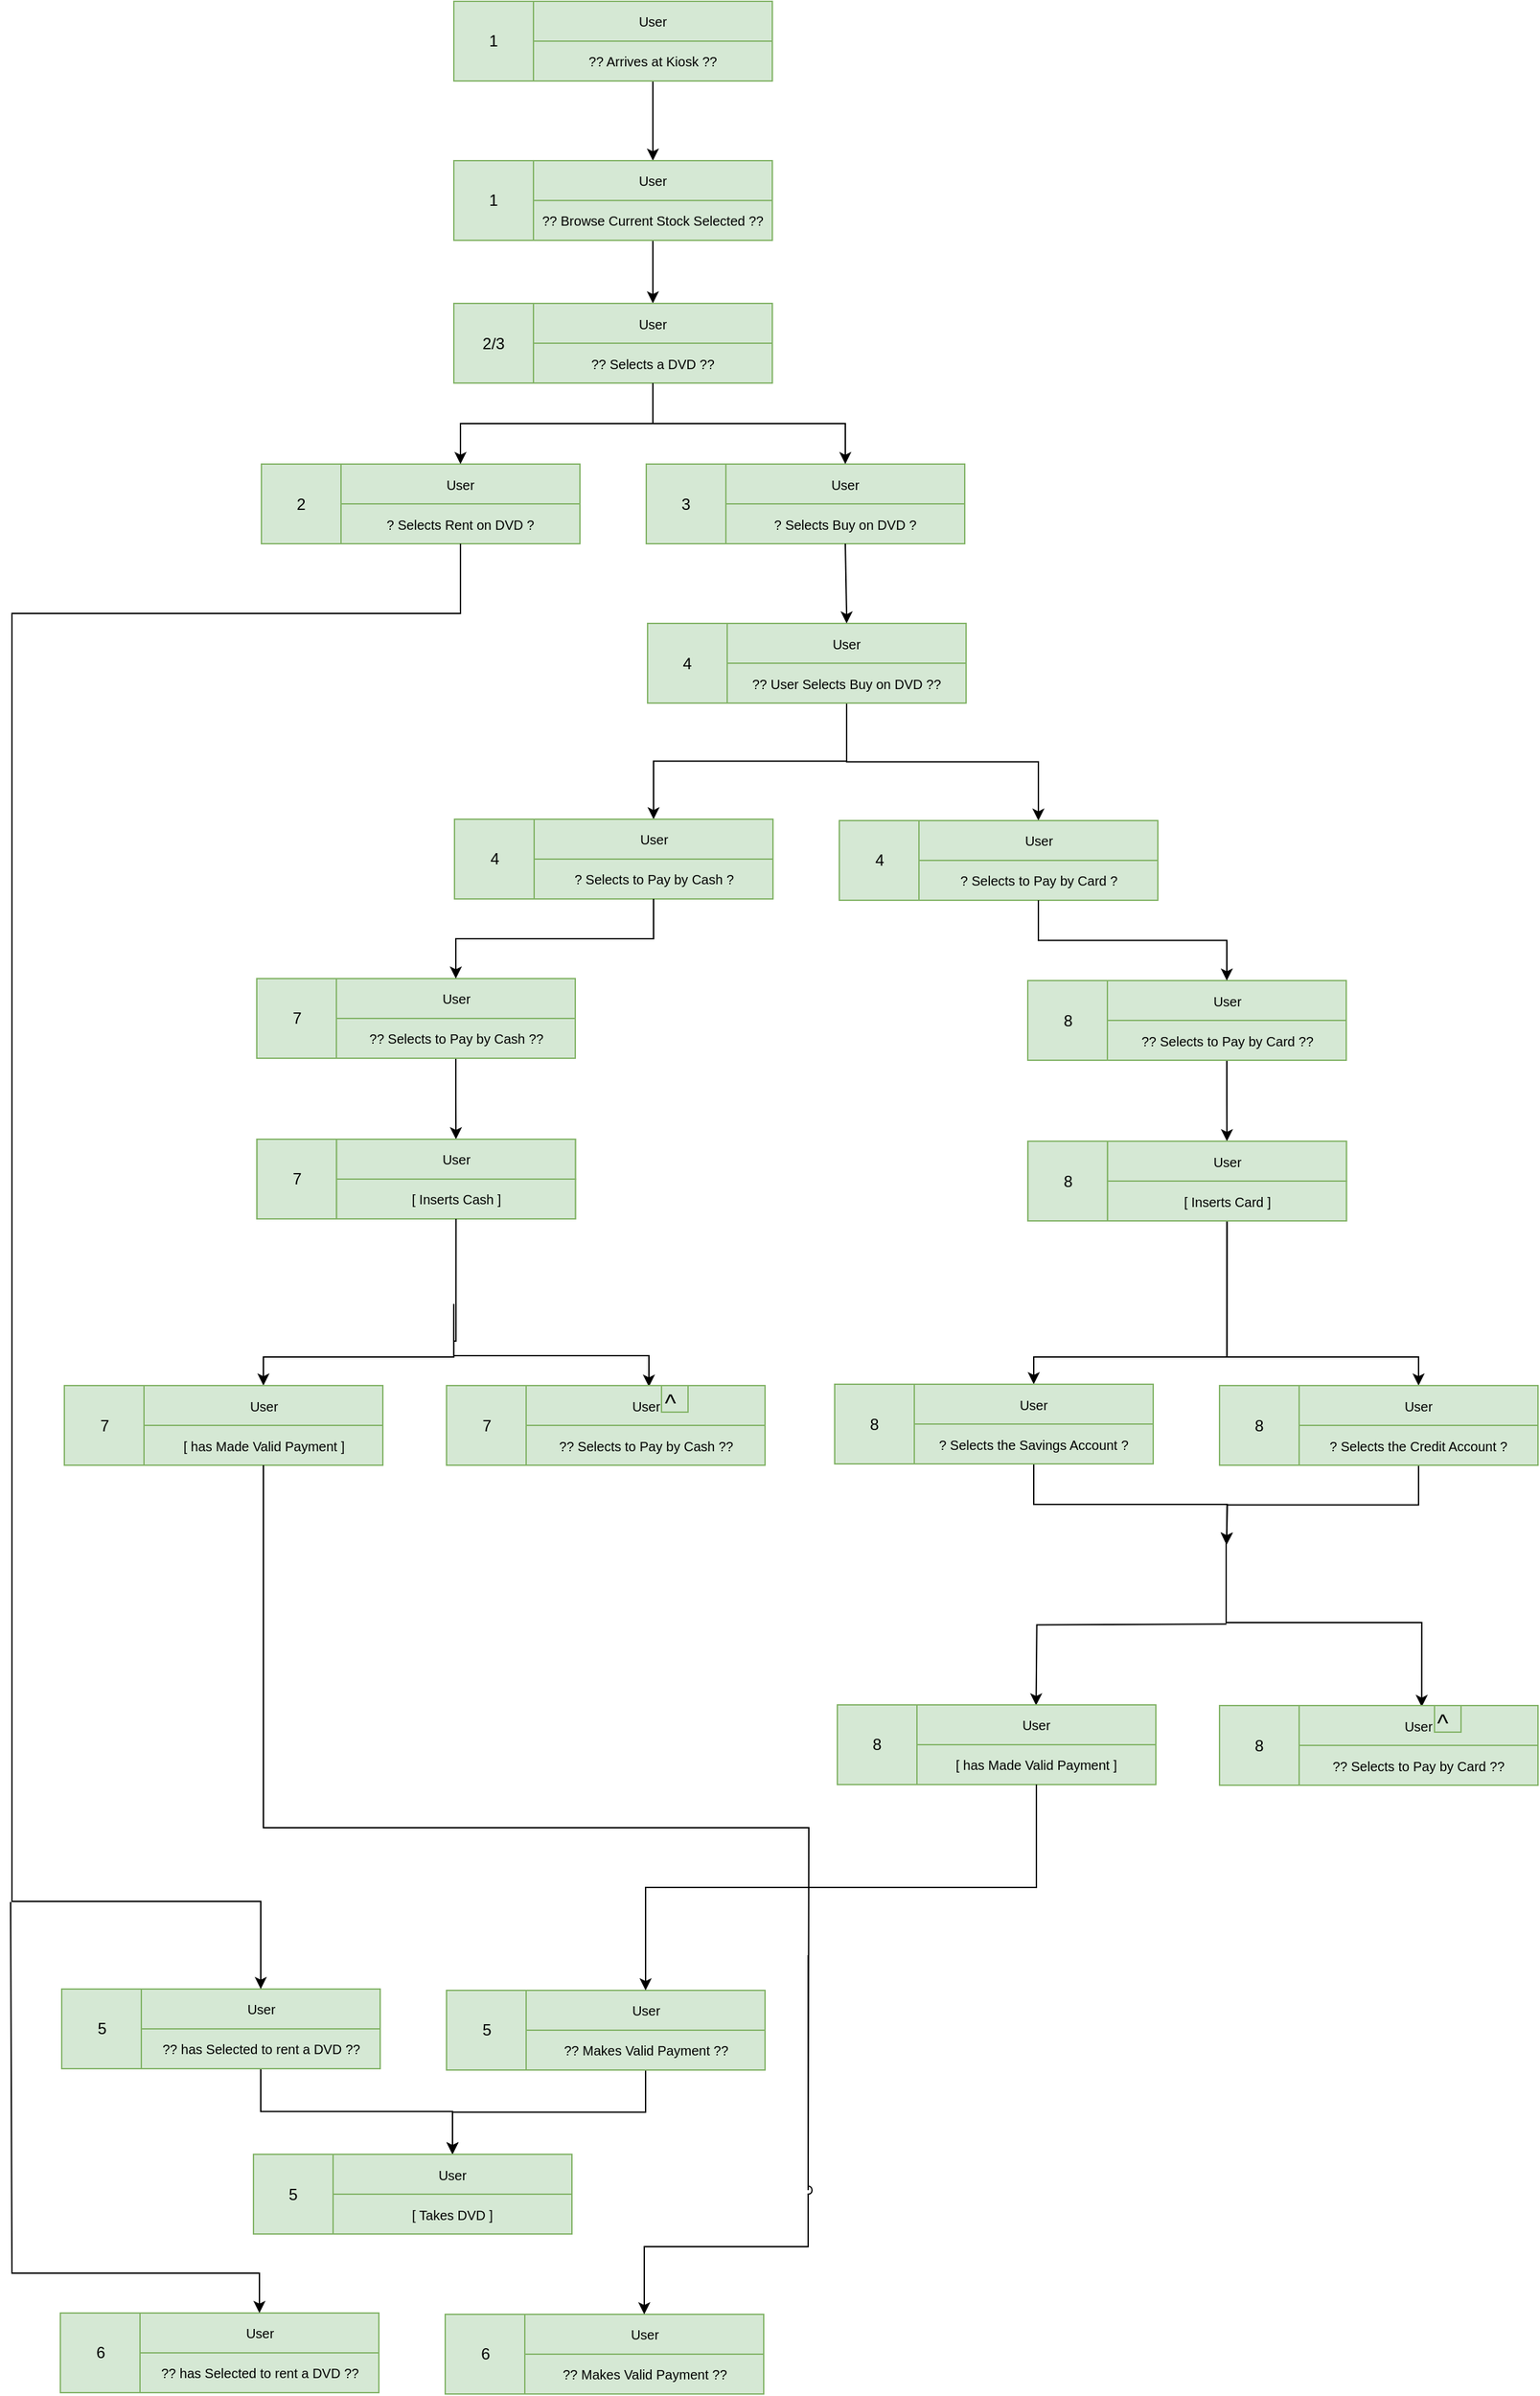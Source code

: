 <mxfile version="11.1.4" type="device"><diagram id="VW8h7AR9d6UCQnMIyFME" name="Page-1"><mxGraphModel dx="3197" dy="1245" grid="1" gridSize="10" guides="1" tooltips="1" connect="1" arrows="1" fold="1" page="1" pageScale="1" pageWidth="827" pageHeight="1169" math="0" shadow="0"><root><mxCell id="0"/><mxCell id="1" parent="0"/><mxCell id="rNA3uLsN9g1m54qxnN43-1" value="" style="rounded=0;whiteSpace=wrap;html=1;fillColor=#d5e8d4;strokeColor=#82b366;" parent="1" vertex="1"><mxGeometry x="293" y="59" width="240" height="60" as="geometry"/></mxCell><mxCell id="rNA3uLsN9g1m54qxnN43-2" value="1&lt;span style=&quot;font-family: &amp;#34;helvetica&amp;#34; , &amp;#34;arial&amp;#34; , sans-serif ; font-size: 0px ; white-space: nowrap&quot;&gt;%3CmxGraphModel%3E%3Croot%3E%3CmxCell%20id%3D%220%22%2F%3E%3CmxCell%20id%3D%221%22%20parent%3D%220%22%2F%3E%3CmxCell%20id%3D%222%22%20value%3D%22%22%20style%3D%22rounded%3D0%3BwhiteSpace%3Dwrap%3Bhtml%3D1%3B%22%20vertex%3D%221%22%20parent%3D%221%22%3E%3CmxGeometry%20x%3D%22140%22%20y%3D%22110%22%20width%3D%22180%22%20height%3D%2230%22%20as%3D%22geometry%22%2F%3E%3C%2FmxCell%3E%3C%2Froot%3E%3C%2FmxGraphModel%3E&lt;/span&gt;" style="rounded=0;whiteSpace=wrap;html=1;fillColor=#d5e8d4;strokeColor=#82b366;" parent="1" vertex="1"><mxGeometry x="293" y="59" width="60" height="60" as="geometry"/></mxCell><mxCell id="rNA3uLsN9g1m54qxnN43-3" value="User" style="rounded=0;whiteSpace=wrap;html=1;fontSize=10;fillColor=#d5e8d4;strokeColor=#82b366;" parent="1" vertex="1"><mxGeometry x="353" y="59" width="180" height="30" as="geometry"/></mxCell><mxCell id="rNA3uLsN9g1m54qxnN43-13" style="edgeStyle=orthogonalEdgeStyle;rounded=0;orthogonalLoop=1;jettySize=auto;html=1;exitX=0.5;exitY=1;exitDx=0;exitDy=0;entryX=0.5;entryY=0;entryDx=0;entryDy=0;fontSize=10;strokeColor=#000000;" parent="1" source="rNA3uLsN9g1m54qxnN43-4" target="rNA3uLsN9g1m54qxnN43-7" edge="1"><mxGeometry relative="1" as="geometry"/></mxCell><mxCell id="rNA3uLsN9g1m54qxnN43-4" value="?? Arrives at Kiosk ??" style="rounded=0;whiteSpace=wrap;html=1;fontSize=10;fillColor=#d5e8d4;strokeColor=#82b366;" parent="1" vertex="1"><mxGeometry x="353" y="89" width="180" height="30" as="geometry"/></mxCell><mxCell id="rNA3uLsN9g1m54qxnN43-5" value="" style="rounded=0;whiteSpace=wrap;html=1;fillColor=#d5e8d4;strokeColor=#82b366;" parent="1" vertex="1"><mxGeometry x="293" y="179" width="240" height="60" as="geometry"/></mxCell><mxCell id="rNA3uLsN9g1m54qxnN43-6" value="1&lt;span style=&quot;font-family: &amp;#34;helvetica&amp;#34; , &amp;#34;arial&amp;#34; , sans-serif ; font-size: 0px ; white-space: nowrap&quot;&gt;%3CmxGraphModel%3E%3Croot%3E%3CmxCell%20id%3D%220%22%2F%3E%3CmxCell%20id%3D%221%22%20parent%3D%220%22%2F%3E%3CmxCell%20id%3D%222%22%20value%3D%22%22%20style%3D%22rounded%3D0%3BwhiteSpace%3Dwrap%3Bhtml%3D1%3B%22%20vertex%3D%221%22%20parent%3D%221%22%3E%3CmxGeometry%20x%3D%22140%22%20y%3D%22110%22%20width%3D%22180%22%20height%3D%2230%22%20as%3D%22geometry%22%2F%3E%3C%2FmxCell%3E%3C%2Froot%3E%3C%2FmxGraphModel%3E&lt;/span&gt;" style="rounded=0;whiteSpace=wrap;html=1;fillColor=#d5e8d4;strokeColor=#82b366;" parent="1" vertex="1"><mxGeometry x="293" y="179" width="60" height="60" as="geometry"/></mxCell><mxCell id="rNA3uLsN9g1m54qxnN43-7" value="User" style="rounded=0;whiteSpace=wrap;html=1;fontSize=10;fillColor=#d5e8d4;strokeColor=#82b366;" parent="1" vertex="1"><mxGeometry x="353" y="179" width="180" height="30" as="geometry"/></mxCell><mxCell id="rNA3uLsN9g1m54qxnN43-14" style="edgeStyle=orthogonalEdgeStyle;rounded=0;orthogonalLoop=1;jettySize=auto;html=1;exitX=0.5;exitY=1;exitDx=0;exitDy=0;fontSize=10;strokeColor=#000000;entryX=0.5;entryY=0;entryDx=0;entryDy=0;" parent="1" source="rNA3uLsN9g1m54qxnN43-8" target="ObKCHX8aBYEaE3utjzhv-3" edge="1"><mxGeometry relative="1" as="geometry"><mxPoint x="443.429" y="299" as="targetPoint"/></mxGeometry></mxCell><mxCell id="rNA3uLsN9g1m54qxnN43-8" value="?? Browse Current Stock Selected ??" style="rounded=0;whiteSpace=wrap;html=1;fontSize=10;fillColor=#d5e8d4;strokeColor=#82b366;" parent="1" vertex="1"><mxGeometry x="353" y="209" width="180" height="30" as="geometry"/></mxCell><mxCell id="ObKCHX8aBYEaE3utjzhv-1" value="" style="rounded=0;whiteSpace=wrap;html=1;fillColor=#d5e8d4;strokeColor=#82b366;" parent="1" vertex="1"><mxGeometry x="293" y="286.5" width="240" height="60" as="geometry"/></mxCell><mxCell id="ObKCHX8aBYEaE3utjzhv-2" value="2/3" style="rounded=0;whiteSpace=wrap;html=1;fillColor=#d5e8d4;strokeColor=#82b366;" parent="1" vertex="1"><mxGeometry x="293" y="286.5" width="60" height="60" as="geometry"/></mxCell><mxCell id="ObKCHX8aBYEaE3utjzhv-3" value="User" style="rounded=0;whiteSpace=wrap;html=1;fontSize=10;fillColor=#d5e8d4;strokeColor=#82b366;" parent="1" vertex="1"><mxGeometry x="353" y="286.5" width="180" height="30" as="geometry"/></mxCell><mxCell id="ObKCHX8aBYEaE3utjzhv-5" value="?? Selects a DVD ??" style="rounded=0;whiteSpace=wrap;html=1;fontSize=10;fillColor=#d5e8d4;strokeColor=#82b366;" parent="1" vertex="1"><mxGeometry x="353" y="316.5" width="180" height="30" as="geometry"/></mxCell><mxCell id="ObKCHX8aBYEaE3utjzhv-6" value="" style="rounded=0;whiteSpace=wrap;html=1;fillColor=#d5e8d4;strokeColor=#82b366;" parent="1" vertex="1"><mxGeometry x="148" y="407.5" width="240" height="60" as="geometry"/></mxCell><mxCell id="ObKCHX8aBYEaE3utjzhv-7" value="2" style="rounded=0;whiteSpace=wrap;html=1;fillColor=#d5e8d4;strokeColor=#82b366;" parent="1" vertex="1"><mxGeometry x="148" y="407.5" width="60" height="60" as="geometry"/></mxCell><mxCell id="ObKCHX8aBYEaE3utjzhv-8" value="User" style="rounded=0;whiteSpace=wrap;html=1;fontSize=10;fillColor=#d5e8d4;strokeColor=#82b366;" parent="1" vertex="1"><mxGeometry x="208" y="407.5" width="180" height="30" as="geometry"/></mxCell><mxCell id="ObKCHX8aBYEaE3utjzhv-9" value="? Selects Rent on DVD ?" style="rounded=0;whiteSpace=wrap;html=1;fontSize=10;fillColor=#d5e8d4;strokeColor=#82b366;" parent="1" vertex="1"><mxGeometry x="208" y="437.5" width="180" height="30" as="geometry"/></mxCell><mxCell id="ObKCHX8aBYEaE3utjzhv-21" value="" style="rounded=0;whiteSpace=wrap;html=1;fillColor=#d5e8d4;strokeColor=#82b366;" parent="1" vertex="1"><mxGeometry x="438" y="407.5" width="240" height="60" as="geometry"/></mxCell><mxCell id="ObKCHX8aBYEaE3utjzhv-22" value="3" style="rounded=0;whiteSpace=wrap;html=1;fillColor=#d5e8d4;strokeColor=#82b366;" parent="1" vertex="1"><mxGeometry x="438" y="407.5" width="60" height="60" as="geometry"/></mxCell><mxCell id="ObKCHX8aBYEaE3utjzhv-23" value="User" style="rounded=0;whiteSpace=wrap;html=1;fontSize=10;fillColor=#d5e8d4;strokeColor=#82b366;" parent="1" vertex="1"><mxGeometry x="498" y="407.5" width="180" height="30" as="geometry"/></mxCell><mxCell id="ObKCHX8aBYEaE3utjzhv-24" value="? Selects Buy on DVD ?" style="rounded=0;whiteSpace=wrap;html=1;fontSize=10;fillColor=#d5e8d4;strokeColor=#82b366;" parent="1" vertex="1"><mxGeometry x="498" y="437.5" width="180" height="30" as="geometry"/></mxCell><mxCell id="ObKCHX8aBYEaE3utjzhv-32" style="edgeStyle=orthogonalEdgeStyle;rounded=0;jumpStyle=arc;orthogonalLoop=1;jettySize=auto;html=1;exitX=0.5;exitY=1;exitDx=0;exitDy=0;entryX=0.5;entryY=0;entryDx=0;entryDy=0;fillColor=#1ba1e2;strokeColor=#000000;" parent="1" source="ObKCHX8aBYEaE3utjzhv-5" target="ObKCHX8aBYEaE3utjzhv-23" edge="1"><mxGeometry relative="1" as="geometry"><mxPoint x="453.138" y="116.293" as="sourcePoint"/><mxPoint x="453.138" y="176.293" as="targetPoint"/></mxGeometry></mxCell><mxCell id="ObKCHX8aBYEaE3utjzhv-33" style="edgeStyle=orthogonalEdgeStyle;rounded=0;jumpStyle=arc;orthogonalLoop=1;jettySize=auto;html=1;exitX=0.5;exitY=1;exitDx=0;exitDy=0;entryX=0.5;entryY=0;entryDx=0;entryDy=0;fillColor=#1ba1e2;strokeColor=#000000;" parent="1" source="ObKCHX8aBYEaE3utjzhv-5" target="ObKCHX8aBYEaE3utjzhv-8" edge="1"><mxGeometry relative="1" as="geometry"><mxPoint x="453.138" y="356.293" as="sourcePoint"/><mxPoint x="597.966" y="417.672" as="targetPoint"/></mxGeometry></mxCell><mxCell id="ObKCHX8aBYEaE3utjzhv-39" style="edgeStyle=orthogonalEdgeStyle;rounded=0;orthogonalLoop=1;jettySize=auto;html=1;exitX=0.5;exitY=1;exitDx=0;exitDy=0;entryX=0.5;entryY=0;entryDx=0;entryDy=0;fontSize=10;fillColor=#d5e8d4;strokeColor=#000000;" parent="1" source="ObKCHX8aBYEaE3utjzhv-46" target="ObKCHX8aBYEaE3utjzhv-49" edge="1"><mxGeometry relative="1" as="geometry"><mxPoint x="588.235" y="707.324" as="sourcePoint"/></mxGeometry></mxCell><mxCell id="ObKCHX8aBYEaE3utjzhv-40" style="edgeStyle=orthogonalEdgeStyle;rounded=0;orthogonalLoop=1;jettySize=auto;html=1;exitX=0.5;exitY=1;exitDx=0;exitDy=0;entryX=0.5;entryY=0;entryDx=0;entryDy=0;fontSize=10;fillColor=#d5e8d4;strokeColor=#000000;" parent="1" source="ObKCHX8aBYEaE3utjzhv-46" target="ObKCHX8aBYEaE3utjzhv-53" edge="1"><mxGeometry relative="1" as="geometry"><mxPoint x="588.235" y="707.324" as="sourcePoint"/></mxGeometry></mxCell><mxCell id="ObKCHX8aBYEaE3utjzhv-42" value="" style="rounded=0;whiteSpace=wrap;html=1;fillColor=#d5e8d4;strokeColor=#82b366;" parent="1" vertex="1"><mxGeometry x="439" y="527.517" width="240" height="60" as="geometry"/></mxCell><mxCell id="ObKCHX8aBYEaE3utjzhv-43" value="4" style="rounded=0;whiteSpace=wrap;html=1;fillColor=#d5e8d4;strokeColor=#82b366;" parent="1" vertex="1"><mxGeometry x="439" y="527.517" width="60" height="60" as="geometry"/></mxCell><mxCell id="ObKCHX8aBYEaE3utjzhv-44" value="User" style="rounded=0;whiteSpace=wrap;html=1;fontSize=10;fillColor=#d5e8d4;strokeColor=#82b366;" parent="1" vertex="1"><mxGeometry x="499" y="527.517" width="180" height="30" as="geometry"/></mxCell><mxCell id="ObKCHX8aBYEaE3utjzhv-46" value="?? User Selects Buy on DVD ??" style="rounded=0;whiteSpace=wrap;html=1;fontSize=10;fillColor=#d5e8d4;strokeColor=#82b366;" parent="1" vertex="1"><mxGeometry x="499" y="557.517" width="180" height="30" as="geometry"/></mxCell><mxCell id="ObKCHX8aBYEaE3utjzhv-47" value="" style="rounded=0;whiteSpace=wrap;html=1;fillColor=#d5e8d4;strokeColor=#82b366;" parent="1" vertex="1"><mxGeometry x="293.5" y="675.017" width="240" height="60" as="geometry"/></mxCell><mxCell id="ObKCHX8aBYEaE3utjzhv-48" value="4" style="rounded=0;whiteSpace=wrap;html=1;fillColor=#d5e8d4;strokeColor=#82b366;" parent="1" vertex="1"><mxGeometry x="293.5" y="675.017" width="60" height="60" as="geometry"/></mxCell><mxCell id="ObKCHX8aBYEaE3utjzhv-49" value="User" style="rounded=0;whiteSpace=wrap;html=1;fontSize=10;fillColor=#d5e8d4;strokeColor=#82b366;" parent="1" vertex="1"><mxGeometry x="353.5" y="675.017" width="180" height="30" as="geometry"/></mxCell><mxCell id="ObKCHX8aBYEaE3utjzhv-50" value="? Selects to Pay by Cash ?" style="rounded=0;whiteSpace=wrap;html=1;fontSize=10;fillColor=#d5e8d4;strokeColor=#82b366;" parent="1" vertex="1"><mxGeometry x="353.5" y="705.017" width="180" height="30" as="geometry"/></mxCell><mxCell id="ObKCHX8aBYEaE3utjzhv-51" value="" style="rounded=0;whiteSpace=wrap;html=1;fillColor=#d5e8d4;strokeColor=#82b366;" parent="1" vertex="1"><mxGeometry x="583.5" y="676.017" width="240" height="60" as="geometry"/></mxCell><mxCell id="ObKCHX8aBYEaE3utjzhv-52" value="4" style="rounded=0;whiteSpace=wrap;html=1;fillColor=#d5e8d4;strokeColor=#82b366;" parent="1" vertex="1"><mxGeometry x="583.5" y="676.017" width="60" height="60" as="geometry"/></mxCell><mxCell id="ObKCHX8aBYEaE3utjzhv-53" value="User" style="rounded=0;whiteSpace=wrap;html=1;fontSize=10;fillColor=#d5e8d4;strokeColor=#82b366;" parent="1" vertex="1"><mxGeometry x="643.5" y="676.017" width="180" height="30" as="geometry"/></mxCell><mxCell id="ObKCHX8aBYEaE3utjzhv-54" value="? Selects to Pay by Card ?" style="rounded=0;whiteSpace=wrap;html=1;fontSize=10;fillColor=#d5e8d4;strokeColor=#82b366;" parent="1" vertex="1"><mxGeometry x="643.5" y="706.017" width="180" height="30" as="geometry"/></mxCell><mxCell id="ObKCHX8aBYEaE3utjzhv-55" value="" style="rounded=0;whiteSpace=wrap;html=1;fillColor=#d5e8d4;strokeColor=#82b366;" parent="1" vertex="1"><mxGeometry x="144.5" y="795" width="240" height="60" as="geometry"/></mxCell><mxCell id="ObKCHX8aBYEaE3utjzhv-56" value="7" style="rounded=0;whiteSpace=wrap;html=1;fillColor=#d5e8d4;strokeColor=#82b366;" parent="1" vertex="1"><mxGeometry x="144.5" y="795" width="60" height="60" as="geometry"/></mxCell><mxCell id="ObKCHX8aBYEaE3utjzhv-57" value="User" style="rounded=0;whiteSpace=wrap;html=1;fontSize=10;fillColor=#d5e8d4;strokeColor=#82b366;" parent="1" vertex="1"><mxGeometry x="204.5" y="795" width="180" height="30" as="geometry"/></mxCell><mxCell id="ObKCHX8aBYEaE3utjzhv-58" style="edgeStyle=orthogonalEdgeStyle;rounded=0;orthogonalLoop=1;jettySize=auto;html=1;exitX=0.5;exitY=1;exitDx=0;exitDy=0;fontSize=10;fillColor=#f8cecc;strokeColor=#000000;" parent="1" source="ObKCHX8aBYEaE3utjzhv-59" target="ObKCHX8aBYEaE3utjzhv-62" edge="1"><mxGeometry relative="1" as="geometry"/></mxCell><mxCell id="ObKCHX8aBYEaE3utjzhv-59" value="?? Selects to Pay by Cash ??" style="rounded=0;whiteSpace=wrap;html=1;fontSize=10;fillColor=#d5e8d4;strokeColor=#82b366;" parent="1" vertex="1"><mxGeometry x="204.5" y="825" width="180" height="30" as="geometry"/></mxCell><mxCell id="ObKCHX8aBYEaE3utjzhv-60" value="" style="rounded=0;whiteSpace=wrap;html=1;fillColor=#d5e8d4;strokeColor=#82b366;" parent="1" vertex="1"><mxGeometry x="144.643" y="916" width="240" height="60" as="geometry"/></mxCell><mxCell id="ObKCHX8aBYEaE3utjzhv-61" value="7" style="rounded=0;whiteSpace=wrap;html=1;fillColor=#d5e8d4;strokeColor=#82b366;" parent="1" vertex="1"><mxGeometry x="144.643" y="916" width="60" height="60" as="geometry"/></mxCell><mxCell id="ObKCHX8aBYEaE3utjzhv-62" value="User" style="rounded=0;whiteSpace=wrap;html=1;fontSize=10;fillColor=#d5e8d4;strokeColor=#82b366;" parent="1" vertex="1"><mxGeometry x="204.643" y="916" width="180" height="30" as="geometry"/></mxCell><mxCell id="ObKCHX8aBYEaE3utjzhv-64" value="[ Inserts Cash ]" style="rounded=0;whiteSpace=wrap;html=1;fontSize=10;fillColor=#d5e8d4;strokeColor=#82b366;" parent="1" vertex="1"><mxGeometry x="204.643" y="946" width="180" height="30" as="geometry"/></mxCell><mxCell id="ObKCHX8aBYEaE3utjzhv-68" style="edgeStyle=orthogonalEdgeStyle;rounded=0;orthogonalLoop=1;jettySize=auto;html=1;exitX=0.5;exitY=1;exitDx=0;exitDy=0;entryX=0.5;entryY=0;entryDx=0;entryDy=0;fontSize=10;fillColor=#f8cecc;strokeColor=#000000;" parent="1" edge="1"><mxGeometry relative="1" as="geometry"><mxPoint x="292.941" y="1040" as="sourcePoint"/><mxPoint x="440" y="1102.353" as="targetPoint"/><Array as="points"><mxPoint x="293" y="1079"/><mxPoint x="440" y="1079"/></Array></mxGeometry></mxCell><mxCell id="ObKCHX8aBYEaE3utjzhv-69" style="edgeStyle=orthogonalEdgeStyle;rounded=0;orthogonalLoop=1;jettySize=auto;html=1;exitX=0.5;exitY=1;exitDx=0;exitDy=0;fontSize=10;fillColor=#f8cecc;strokeColor=#000000;entryX=0.5;entryY=0;entryDx=0;entryDy=0;" parent="1" source="ObKCHX8aBYEaE3utjzhv-64" target="ObKCHX8aBYEaE3utjzhv-93" edge="1"><mxGeometry relative="1" as="geometry"><mxPoint x="292.941" y="1188.5" as="sourcePoint"/><mxPoint x="110" y="1160" as="targetPoint"/><Array as="points"><mxPoint x="295" y="1068"/><mxPoint x="293" y="1068"/><mxPoint x="293" y="1080"/><mxPoint x="150" y="1080"/></Array></mxGeometry></mxCell><mxCell id="ObKCHX8aBYEaE3utjzhv-81" value="" style="rounded=0;whiteSpace=wrap;html=1;fillColor=#d5e8d4;strokeColor=#82b366;" parent="1" vertex="1"><mxGeometry x="287.5" y="1101.5" width="240" height="60" as="geometry"/></mxCell><mxCell id="ObKCHX8aBYEaE3utjzhv-82" value="7" style="rounded=0;whiteSpace=wrap;html=1;fillColor=#d5e8d4;strokeColor=#82b366;" parent="1" vertex="1"><mxGeometry x="287.5" y="1101.5" width="60" height="60" as="geometry"/></mxCell><mxCell id="ObKCHX8aBYEaE3utjzhv-83" value="User" style="rounded=0;whiteSpace=wrap;html=1;fontSize=10;fillColor=#d5e8d4;strokeColor=#82b366;" parent="1" vertex="1"><mxGeometry x="347.5" y="1101.5" width="180" height="30" as="geometry"/></mxCell><mxCell id="ObKCHX8aBYEaE3utjzhv-84" value="?? Selects to Pay by Cash ??" style="rounded=0;whiteSpace=wrap;html=1;fontSize=10;fillColor=#d5e8d4;strokeColor=#82b366;" parent="1" vertex="1"><mxGeometry x="347.5" y="1131.5" width="180" height="30" as="geometry"/></mxCell><mxCell id="ObKCHX8aBYEaE3utjzhv-90" value="&lt;font style=&quot;font-size: 18px&quot;&gt;^&lt;/font&gt;" style="text;html=1;resizable=0;points=[];autosize=1;align=left;verticalAlign=top;spacingTop=-4;fontSize=10;fillColor=#d5e8d4;strokeColor=#82b366;" parent="1" vertex="1"><mxGeometry x="449.5" y="1101.5" width="20" height="20" as="geometry"/></mxCell><mxCell id="ObKCHX8aBYEaE3utjzhv-91" value="" style="rounded=0;whiteSpace=wrap;html=1;fillColor=#d5e8d4;strokeColor=#82b366;" parent="1" vertex="1"><mxGeometry x="-0.5" y="1101.5" width="240" height="60" as="geometry"/></mxCell><mxCell id="ObKCHX8aBYEaE3utjzhv-92" value="7" style="rounded=0;whiteSpace=wrap;html=1;fillColor=#d5e8d4;strokeColor=#82b366;" parent="1" vertex="1"><mxGeometry x="-0.5" y="1101.5" width="60" height="60" as="geometry"/></mxCell><mxCell id="ObKCHX8aBYEaE3utjzhv-93" value="User" style="rounded=0;whiteSpace=wrap;html=1;fontSize=10;fillColor=#d5e8d4;strokeColor=#82b366;" parent="1" vertex="1"><mxGeometry x="59.5" y="1101.5" width="180" height="30" as="geometry"/></mxCell><mxCell id="ObKCHX8aBYEaE3utjzhv-94" value="[ has Made Valid Payment ]" style="rounded=0;whiteSpace=wrap;html=1;fontSize=10;fillColor=#d5e8d4;strokeColor=#82b366;" parent="1" vertex="1"><mxGeometry x="59.5" y="1131.5" width="180" height="30" as="geometry"/></mxCell><mxCell id="ObKCHX8aBYEaE3utjzhv-98" style="edgeStyle=orthogonalEdgeStyle;rounded=0;orthogonalLoop=1;jettySize=auto;html=1;exitX=0.5;exitY=1;exitDx=0;exitDy=0;entryX=0.5;entryY=0;entryDx=0;entryDy=0;fontSize=10;fillColor=#e1d5e7;strokeColor=#000000;" parent="1" source="ObKCHX8aBYEaE3utjzhv-120" target="ObKCHX8aBYEaE3utjzhv-108" edge="1"><mxGeometry relative="1" as="geometry"><mxPoint x="875.294" y="1188.5" as="sourcePoint"/><Array as="points"><mxPoint x="876" y="1080"/><mxPoint x="730" y="1080"/></Array></mxGeometry></mxCell><mxCell id="ObKCHX8aBYEaE3utjzhv-99" style="edgeStyle=orthogonalEdgeStyle;rounded=0;orthogonalLoop=1;jettySize=auto;html=1;exitX=0.5;exitY=1;exitDx=0;exitDy=0;entryX=0.5;entryY=0;entryDx=0;entryDy=0;fontSize=10;fillColor=#e1d5e7;strokeColor=#000000;" parent="1" source="ObKCHX8aBYEaE3utjzhv-120" target="ObKCHX8aBYEaE3utjzhv-113" edge="1"><mxGeometry relative="1" as="geometry"><mxPoint x="875.294" y="1188.5" as="sourcePoint"/><Array as="points"><mxPoint x="875" y="978"/><mxPoint x="875" y="1080"/><mxPoint x="1020" y="1080"/></Array></mxGeometry></mxCell><mxCell id="ObKCHX8aBYEaE3utjzhv-101" value="" style="rounded=0;whiteSpace=wrap;html=1;fillColor=#d5e8d4;strokeColor=#82b366;" parent="1" vertex="1"><mxGeometry x="725.5" y="796.5" width="240" height="60" as="geometry"/></mxCell><mxCell id="ObKCHX8aBYEaE3utjzhv-102" value="8" style="rounded=0;whiteSpace=wrap;html=1;fillColor=#d5e8d4;strokeColor=#82b366;" parent="1" vertex="1"><mxGeometry x="725.5" y="796.5" width="60" height="60" as="geometry"/></mxCell><mxCell id="ObKCHX8aBYEaE3utjzhv-103" value="User" style="rounded=0;whiteSpace=wrap;html=1;fontSize=10;fillColor=#d5e8d4;strokeColor=#82b366;" parent="1" vertex="1"><mxGeometry x="785.5" y="796.5" width="180" height="30" as="geometry"/></mxCell><mxCell id="ObKCHX8aBYEaE3utjzhv-104" style="edgeStyle=orthogonalEdgeStyle;rounded=0;orthogonalLoop=1;jettySize=auto;html=1;exitX=0.5;exitY=1;exitDx=0;exitDy=0;fontSize=10;fillColor=#e1d5e7;strokeColor=#000000;" parent="1" source="ObKCHX8aBYEaE3utjzhv-105" target="ObKCHX8aBYEaE3utjzhv-118" edge="1"><mxGeometry relative="1" as="geometry"/></mxCell><mxCell id="ObKCHX8aBYEaE3utjzhv-105" value="?? Selects to Pay by Card ??" style="rounded=0;whiteSpace=wrap;html=1;fontSize=10;fillColor=#d5e8d4;strokeColor=#82b366;" parent="1" vertex="1"><mxGeometry x="785.5" y="826.5" width="180" height="30" as="geometry"/></mxCell><mxCell id="ObKCHX8aBYEaE3utjzhv-106" value="" style="rounded=0;whiteSpace=wrap;html=1;fillColor=#d5e8d4;strokeColor=#82b366;" parent="1" vertex="1"><mxGeometry x="580" y="1100.5" width="240" height="60" as="geometry"/></mxCell><mxCell id="ObKCHX8aBYEaE3utjzhv-107" value="8" style="rounded=0;whiteSpace=wrap;html=1;fillColor=#d5e8d4;strokeColor=#82b366;" parent="1" vertex="1"><mxGeometry x="580" y="1100.5" width="60" height="60" as="geometry"/></mxCell><mxCell id="ObKCHX8aBYEaE3utjzhv-108" value="User" style="rounded=0;whiteSpace=wrap;html=1;fontSize=10;fillColor=#d5e8d4;strokeColor=#82b366;" parent="1" vertex="1"><mxGeometry x="640" y="1100.5" width="180" height="30" as="geometry"/></mxCell><mxCell id="ObKCHX8aBYEaE3utjzhv-109" style="edgeStyle=orthogonalEdgeStyle;rounded=0;orthogonalLoop=1;jettySize=auto;html=1;fontSize=10;fillColor=#e1d5e7;strokeColor=#000000;exitX=0.5;exitY=1;exitDx=0;exitDy=0;" parent="1" source="ObKCHX8aBYEaE3utjzhv-110" edge="1"><mxGeometry relative="1" as="geometry"><mxPoint x="875.294" y="1221.5" as="targetPoint"/></mxGeometry></mxCell><mxCell id="ObKCHX8aBYEaE3utjzhv-110" value="? Selects the Savings Account ?" style="rounded=0;whiteSpace=wrap;html=1;fontSize=10;fillColor=#d5e8d4;strokeColor=#82b366;" parent="1" vertex="1"><mxGeometry x="640" y="1130.5" width="180" height="30" as="geometry"/></mxCell><mxCell id="ObKCHX8aBYEaE3utjzhv-111" value="" style="rounded=0;whiteSpace=wrap;html=1;fillColor=#d5e8d4;strokeColor=#82b366;" parent="1" vertex="1"><mxGeometry x="870" y="1101.5" width="240" height="60" as="geometry"/></mxCell><mxCell id="ObKCHX8aBYEaE3utjzhv-112" value="8" style="rounded=0;whiteSpace=wrap;html=1;fillColor=#d5e8d4;strokeColor=#82b366;" parent="1" vertex="1"><mxGeometry x="870" y="1101.5" width="60" height="60" as="geometry"/></mxCell><mxCell id="ObKCHX8aBYEaE3utjzhv-113" value="User" style="rounded=0;whiteSpace=wrap;html=1;fontSize=10;fillColor=#d5e8d4;strokeColor=#82b366;" parent="1" vertex="1"><mxGeometry x="930" y="1101.5" width="180" height="30" as="geometry"/></mxCell><mxCell id="ObKCHX8aBYEaE3utjzhv-114" style="edgeStyle=orthogonalEdgeStyle;rounded=0;orthogonalLoop=1;jettySize=auto;html=1;entryX=0.5;entryY=0;entryDx=0;entryDy=0;fontSize=10;fillColor=#e1d5e7;strokeColor=#000000;exitX=0.5;exitY=1;exitDx=0;exitDy=0;" parent="1" source="ObKCHX8aBYEaE3utjzhv-115" edge="1"><mxGeometry relative="1" as="geometry"><mxPoint x="875.294" y="1221.176" as="targetPoint"/></mxGeometry></mxCell><mxCell id="ObKCHX8aBYEaE3utjzhv-115" value="? Selects the Credit Account ?" style="rounded=0;whiteSpace=wrap;html=1;fontSize=10;fillColor=#d5e8d4;strokeColor=#82b366;" parent="1" vertex="1"><mxGeometry x="930" y="1131.5" width="180" height="30" as="geometry"/></mxCell><mxCell id="ObKCHX8aBYEaE3utjzhv-116" value="" style="rounded=0;whiteSpace=wrap;html=1;fillColor=#d5e8d4;strokeColor=#82b366;" parent="1" vertex="1"><mxGeometry x="725.643" y="917.5" width="240" height="60" as="geometry"/></mxCell><mxCell id="ObKCHX8aBYEaE3utjzhv-117" value="8" style="rounded=0;whiteSpace=wrap;html=1;fillColor=#d5e8d4;strokeColor=#82b366;" parent="1" vertex="1"><mxGeometry x="725.643" y="917.5" width="60" height="60" as="geometry"/></mxCell><mxCell id="ObKCHX8aBYEaE3utjzhv-118" value="User" style="rounded=0;whiteSpace=wrap;html=1;fontSize=10;fillColor=#d5e8d4;strokeColor=#82b366;" parent="1" vertex="1"><mxGeometry x="785.643" y="917.5" width="180" height="30" as="geometry"/></mxCell><mxCell id="ObKCHX8aBYEaE3utjzhv-120" value="[ Inserts Card ]" style="rounded=0;whiteSpace=wrap;html=1;fontSize=10;fillColor=#d5e8d4;strokeColor=#82b366;" parent="1" vertex="1"><mxGeometry x="785.643" y="947.5" width="180" height="30" as="geometry"/></mxCell><mxCell id="ObKCHX8aBYEaE3utjzhv-124" style="edgeStyle=orthogonalEdgeStyle;rounded=0;orthogonalLoop=1;jettySize=auto;html=1;entryX=0.5;entryY=0;entryDx=0;entryDy=0;fontSize=10;fillColor=#e1d5e7;strokeColor=#000000;" parent="1" edge="1"><mxGeometry relative="1" as="geometry"><mxPoint x="875" y="1219" as="sourcePoint"/><mxPoint x="1022.353" y="1343.529" as="targetPoint"/><Array as="points"><mxPoint x="875" y="1280"/><mxPoint x="1023" y="1280"/></Array></mxGeometry></mxCell><mxCell id="ObKCHX8aBYEaE3utjzhv-125" style="edgeStyle=orthogonalEdgeStyle;rounded=0;orthogonalLoop=1;jettySize=auto;html=1;exitX=0.5;exitY=1;exitDx=0;exitDy=0;entryX=0.5;entryY=0;entryDx=0;entryDy=0;fontSize=10;fillColor=#e1d5e7;strokeColor=#000000;" parent="1" edge="1"><mxGeometry relative="1" as="geometry"><mxPoint x="875.294" y="1281.176" as="sourcePoint"/><mxPoint x="731.765" y="1342.353" as="targetPoint"/></mxGeometry></mxCell><mxCell id="ObKCHX8aBYEaE3utjzhv-137" value="" style="rounded=0;whiteSpace=wrap;html=1;fillColor=#d5e8d4;strokeColor=#82b366;" parent="1" vertex="1"><mxGeometry x="870" y="1342.5" width="240" height="60" as="geometry"/></mxCell><mxCell id="ObKCHX8aBYEaE3utjzhv-138" value="8" style="rounded=0;whiteSpace=wrap;html=1;fillColor=#d5e8d4;strokeColor=#82b366;" parent="1" vertex="1"><mxGeometry x="870" y="1342.5" width="60" height="60" as="geometry"/></mxCell><mxCell id="ObKCHX8aBYEaE3utjzhv-139" value="User" style="rounded=0;whiteSpace=wrap;html=1;fontSize=10;fillColor=#d5e8d4;strokeColor=#82b366;" parent="1" vertex="1"><mxGeometry x="930" y="1342.5" width="180" height="30" as="geometry"/></mxCell><mxCell id="ObKCHX8aBYEaE3utjzhv-140" value="?? Selects to Pay by Card ??" style="rounded=0;whiteSpace=wrap;html=1;fontSize=10;fillColor=#d5e8d4;strokeColor=#82b366;" parent="1" vertex="1"><mxGeometry x="930" y="1372.5" width="180" height="30" as="geometry"/></mxCell><mxCell id="ObKCHX8aBYEaE3utjzhv-141" value="" style="rounded=0;whiteSpace=wrap;html=1;fillColor=#d5e8d4;strokeColor=#82b366;" parent="1" vertex="1"><mxGeometry x="582" y="1342" width="240" height="60" as="geometry"/></mxCell><mxCell id="ObKCHX8aBYEaE3utjzhv-142" value="8" style="rounded=0;whiteSpace=wrap;html=1;fillColor=#d5e8d4;strokeColor=#82b366;" parent="1" vertex="1"><mxGeometry x="582" y="1342" width="60" height="60" as="geometry"/></mxCell><mxCell id="ObKCHX8aBYEaE3utjzhv-143" value="User" style="rounded=0;whiteSpace=wrap;html=1;fontSize=10;fillColor=#d5e8d4;strokeColor=#82b366;" parent="1" vertex="1"><mxGeometry x="642" y="1342" width="180" height="30" as="geometry"/></mxCell><mxCell id="ObKCHX8aBYEaE3utjzhv-144" value="[ has Made Valid Payment ]" style="rounded=0;whiteSpace=wrap;html=1;fontSize=10;fillColor=#d5e8d4;strokeColor=#82b366;" parent="1" vertex="1"><mxGeometry x="642" y="1372" width="180" height="30" as="geometry"/></mxCell><mxCell id="ObKCHX8aBYEaE3utjzhv-145" value="&lt;font style=&quot;font-size: 18px&quot;&gt;^&lt;/font&gt;" style="text;html=1;resizable=0;points=[];autosize=1;align=left;verticalAlign=top;spacingTop=-4;fontSize=10;fillColor=#d5e8d4;strokeColor=#82b366;" parent="1" vertex="1"><mxGeometry x="1032" y="1342.5" width="20" height="20" as="geometry"/></mxCell><mxCell id="ObKCHX8aBYEaE3utjzhv-146" style="edgeStyle=orthogonalEdgeStyle;rounded=0;jumpStyle=arc;orthogonalLoop=1;jettySize=auto;html=1;exitX=0.5;exitY=1;exitDx=0;exitDy=0;entryX=0.5;entryY=0;entryDx=0;entryDy=0;fillColor=#1ba1e2;strokeColor=#000000;" parent="1" source="ObKCHX8aBYEaE3utjzhv-24" target="ObKCHX8aBYEaE3utjzhv-44" edge="1"><mxGeometry relative="1" as="geometry"><mxPoint x="453.138" y="356.293" as="sourcePoint"/><mxPoint x="597.966" y="417.672" as="targetPoint"/></mxGeometry></mxCell><mxCell id="ObKCHX8aBYEaE3utjzhv-147" style="edgeStyle=orthogonalEdgeStyle;rounded=0;jumpStyle=arc;orthogonalLoop=1;jettySize=auto;html=1;exitX=0.5;exitY=1;exitDx=0;exitDy=0;fillColor=#1ba1e2;strokeColor=#000000;entryX=0.5;entryY=0;entryDx=0;entryDy=0;" parent="1" source="ObKCHX8aBYEaE3utjzhv-54" target="ObKCHX8aBYEaE3utjzhv-103" edge="1"><mxGeometry relative="1" as="geometry"><mxPoint x="463.138" y="273.793" as="sourcePoint"/><mxPoint x="820" y="525" as="targetPoint"/></mxGeometry></mxCell><mxCell id="ObKCHX8aBYEaE3utjzhv-148" style="edgeStyle=orthogonalEdgeStyle;rounded=0;jumpStyle=arc;orthogonalLoop=1;jettySize=auto;html=1;exitX=0.5;exitY=1;exitDx=0;exitDy=0;fillColor=#1ba1e2;strokeColor=#000000;entryX=0.5;entryY=0;entryDx=0;entryDy=0;" parent="1" source="ObKCHX8aBYEaE3utjzhv-50" target="ObKCHX8aBYEaE3utjzhv-57" edge="1"><mxGeometry relative="1" as="geometry"><mxPoint x="743.379" y="745.862" as="sourcePoint"/><mxPoint x="885.448" y="806.552" as="targetPoint"/></mxGeometry></mxCell><mxCell id="ObKCHX8aBYEaE3utjzhv-154" value="" style="rounded=0;whiteSpace=wrap;html=1;fillColor=#d5e8d4;strokeColor=#82b366;" parent="1" vertex="1"><mxGeometry x="-2.5" y="1556" width="240" height="60" as="geometry"/></mxCell><mxCell id="ObKCHX8aBYEaE3utjzhv-155" value="5" style="rounded=0;whiteSpace=wrap;html=1;fillColor=#d5e8d4;strokeColor=#82b366;" parent="1" vertex="1"><mxGeometry x="-2.5" y="1556" width="60" height="60" as="geometry"/></mxCell><mxCell id="ObKCHX8aBYEaE3utjzhv-156" value="User" style="rounded=0;whiteSpace=wrap;html=1;fontSize=10;fillColor=#d5e8d4;strokeColor=#82b366;" parent="1" vertex="1"><mxGeometry x="57.5" y="1556" width="180" height="30" as="geometry"/></mxCell><mxCell id="ObKCHX8aBYEaE3utjzhv-157" style="edgeStyle=orthogonalEdgeStyle;rounded=0;orthogonalLoop=1;jettySize=auto;html=1;entryX=0.5;entryY=0;entryDx=0;entryDy=0;fontSize=10;fillColor=#ffe6cc;strokeColor=#000000;exitX=0.5;exitY=1;exitDx=0;exitDy=0;" parent="1" source="ObKCHX8aBYEaE3utjzhv-158" target="ObKCHX8aBYEaE3utjzhv-166" edge="1"><mxGeometry relative="1" as="geometry"><mxPoint x="291.765" y="1676.206" as="targetPoint"/></mxGeometry></mxCell><mxCell id="ObKCHX8aBYEaE3utjzhv-158" value="?? has Selected to rent a DVD ??" style="rounded=0;whiteSpace=wrap;html=1;fontSize=10;fillColor=#d5e8d4;strokeColor=#82b366;" parent="1" vertex="1"><mxGeometry x="57.5" y="1586" width="180" height="30" as="geometry"/></mxCell><mxCell id="ObKCHX8aBYEaE3utjzhv-159" value="" style="rounded=0;whiteSpace=wrap;html=1;fillColor=#d5e8d4;strokeColor=#82b366;" parent="1" vertex="1"><mxGeometry x="287.5" y="1557" width="240" height="60" as="geometry"/></mxCell><mxCell id="ObKCHX8aBYEaE3utjzhv-160" value="5" style="rounded=0;whiteSpace=wrap;html=1;fillColor=#d5e8d4;strokeColor=#82b366;" parent="1" vertex="1"><mxGeometry x="287.5" y="1557" width="60" height="60" as="geometry"/></mxCell><mxCell id="ObKCHX8aBYEaE3utjzhv-161" value="User" style="rounded=0;whiteSpace=wrap;html=1;fontSize=10;fillColor=#d5e8d4;strokeColor=#82b366;" parent="1" vertex="1"><mxGeometry x="347.5" y="1557" width="180" height="30" as="geometry"/></mxCell><mxCell id="ObKCHX8aBYEaE3utjzhv-162" style="edgeStyle=orthogonalEdgeStyle;rounded=0;orthogonalLoop=1;jettySize=auto;html=1;exitX=0.5;exitY=1;exitDx=0;exitDy=0;fontSize=10;fillColor=#ffe6cc;strokeColor=#000000;" parent="1" source="ObKCHX8aBYEaE3utjzhv-163" target="ObKCHX8aBYEaE3utjzhv-166" edge="1"><mxGeometry relative="1" as="geometry"><mxPoint x="291.765" y="1676.206" as="targetPoint"/></mxGeometry></mxCell><mxCell id="ObKCHX8aBYEaE3utjzhv-163" value="?? Makes Valid Payment ??" style="rounded=0;whiteSpace=wrap;html=1;fontSize=10;fillColor=#d5e8d4;strokeColor=#82b366;" parent="1" vertex="1"><mxGeometry x="347.5" y="1587" width="180" height="30" as="geometry"/></mxCell><mxCell id="ObKCHX8aBYEaE3utjzhv-164" value="" style="rounded=0;whiteSpace=wrap;html=1;fillColor=#d5e8d4;strokeColor=#82b366;" parent="1" vertex="1"><mxGeometry x="142" y="1680.5" width="240" height="60" as="geometry"/></mxCell><mxCell id="ObKCHX8aBYEaE3utjzhv-165" value="5" style="rounded=0;whiteSpace=wrap;html=1;fillColor=#d5e8d4;strokeColor=#82b366;" parent="1" vertex="1"><mxGeometry x="142" y="1680.5" width="60" height="60" as="geometry"/></mxCell><mxCell id="ObKCHX8aBYEaE3utjzhv-166" value="User" style="rounded=0;whiteSpace=wrap;html=1;fontSize=10;fillColor=#d5e8d4;strokeColor=#82b366;" parent="1" vertex="1"><mxGeometry x="202" y="1680.5" width="180" height="30" as="geometry"/></mxCell><mxCell id="ObKCHX8aBYEaE3utjzhv-167" value="[ Takes DVD ]" style="rounded=0;whiteSpace=wrap;html=1;fontSize=10;fillColor=#d5e8d4;strokeColor=#82b366;" parent="1" vertex="1"><mxGeometry x="202" y="1710.5" width="180" height="30" as="geometry"/></mxCell><mxCell id="ObKCHX8aBYEaE3utjzhv-173" value="" style="rounded=0;whiteSpace=wrap;html=1;fillColor=#d5e8d4;strokeColor=#82b366;" parent="1" vertex="1"><mxGeometry x="-3.5" y="1800" width="240" height="60" as="geometry"/></mxCell><mxCell id="ObKCHX8aBYEaE3utjzhv-174" value="6" style="rounded=0;whiteSpace=wrap;html=1;fillColor=#d5e8d4;strokeColor=#82b366;" parent="1" vertex="1"><mxGeometry x="-3.5" y="1800" width="60" height="60" as="geometry"/></mxCell><mxCell id="ObKCHX8aBYEaE3utjzhv-175" value="User" style="rounded=0;whiteSpace=wrap;html=1;fontSize=10;fillColor=#d5e8d4;strokeColor=#82b366;" parent="1" vertex="1"><mxGeometry x="56.5" y="1800" width="180" height="30" as="geometry"/></mxCell><mxCell id="ObKCHX8aBYEaE3utjzhv-177" value="?? has Selected to rent a DVD ??" style="rounded=0;whiteSpace=wrap;html=1;fontSize=10;fillColor=#d5e8d4;strokeColor=#82b366;" parent="1" vertex="1"><mxGeometry x="56.5" y="1830" width="180" height="30" as="geometry"/></mxCell><mxCell id="ObKCHX8aBYEaE3utjzhv-178" value="" style="rounded=0;whiteSpace=wrap;html=1;fillColor=#d5e8d4;strokeColor=#82b366;" parent="1" vertex="1"><mxGeometry x="286.5" y="1801" width="240" height="60" as="geometry"/></mxCell><mxCell id="ObKCHX8aBYEaE3utjzhv-179" value="6" style="rounded=0;whiteSpace=wrap;html=1;fillColor=#d5e8d4;strokeColor=#82b366;" parent="1" vertex="1"><mxGeometry x="286.5" y="1801" width="60" height="60" as="geometry"/></mxCell><mxCell id="ObKCHX8aBYEaE3utjzhv-180" value="User" style="rounded=0;whiteSpace=wrap;html=1;fontSize=10;fillColor=#d5e8d4;strokeColor=#82b366;" parent="1" vertex="1"><mxGeometry x="346.5" y="1801" width="180" height="30" as="geometry"/></mxCell><mxCell id="ObKCHX8aBYEaE3utjzhv-182" value="?? Makes Valid Payment ??" style="rounded=0;whiteSpace=wrap;html=1;fontSize=10;fillColor=#d5e8d4;strokeColor=#82b366;" parent="1" vertex="1"><mxGeometry x="346.5" y="1831" width="180" height="30" as="geometry"/></mxCell><mxCell id="ObKCHX8aBYEaE3utjzhv-187" style="edgeStyle=orthogonalEdgeStyle;rounded=0;jumpStyle=arc;orthogonalLoop=1;jettySize=auto;html=1;fillColor=#1ba1e2;strokeColor=#000000;entryX=0.5;entryY=0;entryDx=0;entryDy=0;" parent="1" target="ObKCHX8aBYEaE3utjzhv-175" edge="1"><mxGeometry relative="1" as="geometry"><mxPoint x="-41" y="1490.5" as="sourcePoint"/><mxPoint x="-190" y="1450" as="targetPoint"/><Array as="points"><mxPoint x="-40" y="1770"/><mxPoint x="146" y="1770"/></Array></mxGeometry></mxCell><mxCell id="ObKCHX8aBYEaE3utjzhv-188" style="edgeStyle=orthogonalEdgeStyle;rounded=0;jumpStyle=arc;orthogonalLoop=1;jettySize=auto;html=1;exitX=0.5;exitY=1;exitDx=0;exitDy=0;fillColor=#1ba1e2;strokeColor=#000000;entryX=0.5;entryY=0;entryDx=0;entryDy=0;" parent="1" source="ObKCHX8aBYEaE3utjzhv-9" target="ObKCHX8aBYEaE3utjzhv-156" edge="1"><mxGeometry relative="1" as="geometry"><mxPoint x="291" y="527.5" as="sourcePoint"/><mxPoint x="142" y="587.5" as="targetPoint"/><Array as="points"><mxPoint x="298" y="520"/><mxPoint x="-40" y="520"/><mxPoint x="-40" y="1490"/><mxPoint x="148" y="1490"/></Array></mxGeometry></mxCell><mxCell id="ObKCHX8aBYEaE3utjzhv-189" style="edgeStyle=orthogonalEdgeStyle;rounded=0;jumpStyle=arc;orthogonalLoop=1;jettySize=auto;html=1;exitX=0.5;exitY=1;exitDx=0;exitDy=0;fillColor=#1ba1e2;strokeColor=#000000;endArrow=none;endFill=0;" parent="1" source="ObKCHX8aBYEaE3utjzhv-94" edge="1"><mxGeometry relative="1" as="geometry"><mxPoint x="-21" y="1587" as="sourcePoint"/><mxPoint x="560" y="1707.5" as="targetPoint"/></mxGeometry></mxCell><mxCell id="ObKCHX8aBYEaE3utjzhv-190" style="edgeStyle=orthogonalEdgeStyle;rounded=0;jumpStyle=none;orthogonalLoop=1;jettySize=auto;html=1;exitX=0.5;exitY=1;exitDx=0;exitDy=0;fillColor=#1ba1e2;strokeColor=#000000;entryX=0.5;entryY=0;entryDx=0;entryDy=0;" parent="1" source="ObKCHX8aBYEaE3utjzhv-144" target="ObKCHX8aBYEaE3utjzhv-161" edge="1"><mxGeometry relative="1" as="geometry"><mxPoint x="-11" y="1597" as="sourcePoint"/><mxPoint x="-160" y="1657" as="targetPoint"/></mxGeometry></mxCell><mxCell id="ObKCHX8aBYEaE3utjzhv-191" style="edgeStyle=orthogonalEdgeStyle;rounded=0;jumpStyle=arc;orthogonalLoop=1;jettySize=auto;html=1;fillColor=#1ba1e2;strokeColor=#000000;entryX=0.5;entryY=0;entryDx=0;entryDy=0;" parent="1" target="ObKCHX8aBYEaE3utjzhv-180" edge="1"><mxGeometry relative="1" as="geometry"><mxPoint x="560" y="1530.5" as="sourcePoint"/><mxPoint x="-150" y="1490" as="targetPoint"/><Array as="points"><mxPoint x="560" y="1750"/><mxPoint x="436" y="1750"/></Array></mxGeometry></mxCell></root></mxGraphModel></diagram></mxfile>